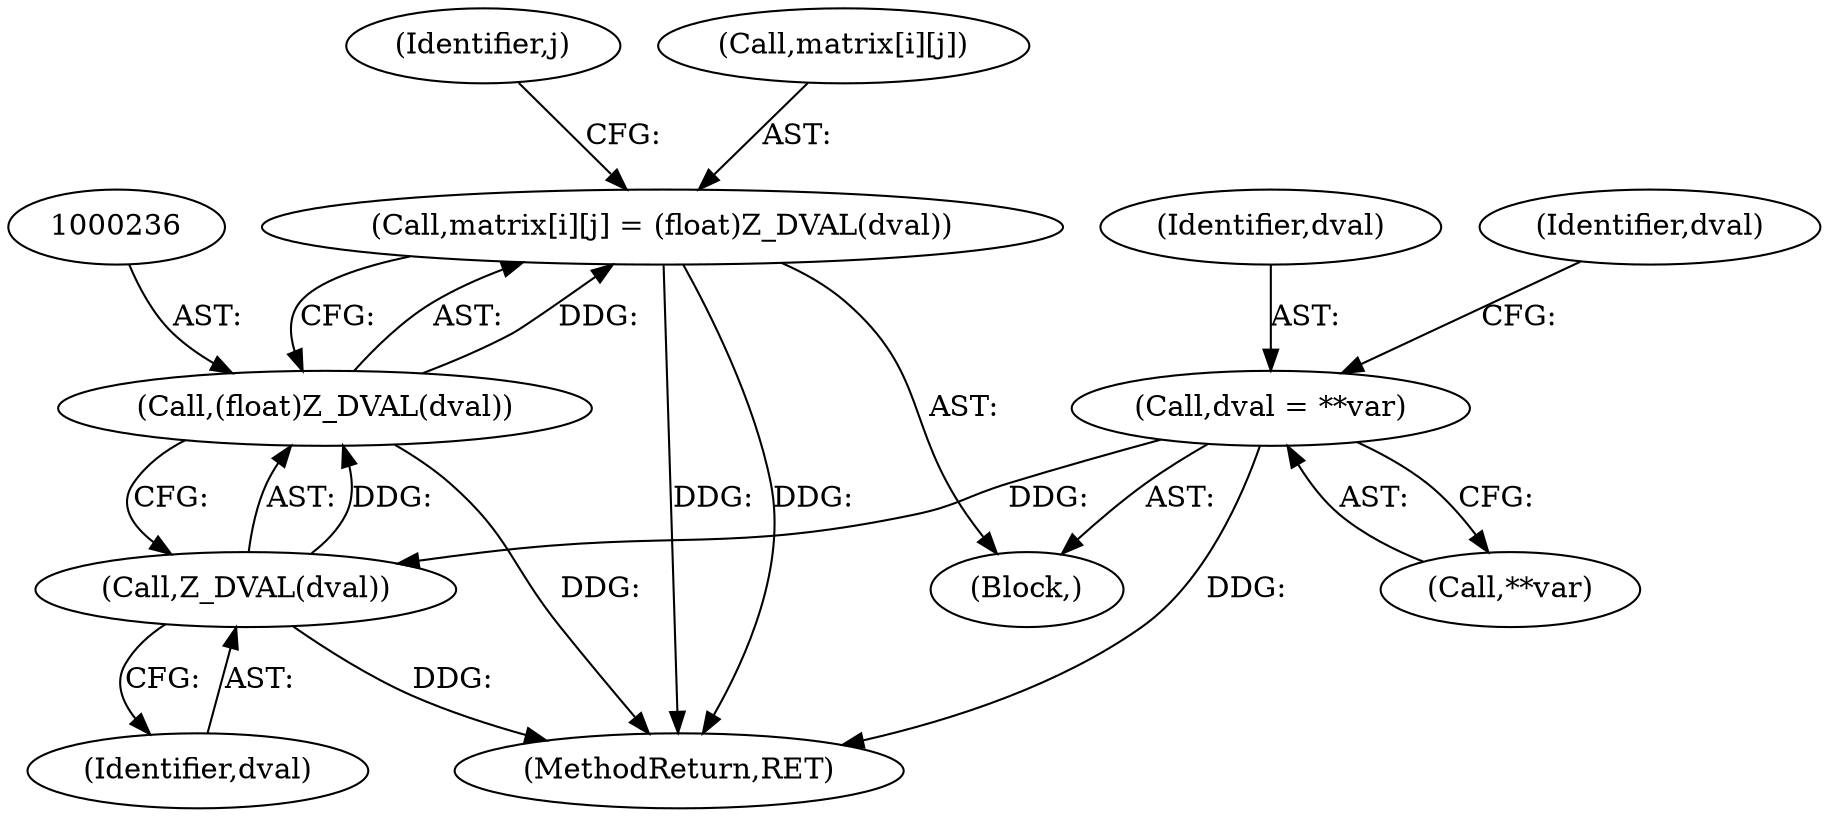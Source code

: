 digraph "0_php-src_2938329ce19cb8c4197dec146c3ec887c6f61d01_0@array" {
"1000229" [label="(Call,matrix[i][j] = (float)Z_DVAL(dval))"];
"1000235" [label="(Call,(float)Z_DVAL(dval))"];
"1000237" [label="(Call,Z_DVAL(dval))"];
"1000218" [label="(Call,dval = **var)"];
"1000219" [label="(Identifier,dval)"];
"1000229" [label="(Call,matrix[i][j] = (float)Z_DVAL(dval))"];
"1000237" [label="(Call,Z_DVAL(dval))"];
"1000220" [label="(Call,**var)"];
"1000272" [label="(MethodReturn,RET)"];
"1000197" [label="(Identifier,j)"];
"1000218" [label="(Call,dval = **var)"];
"1000225" [label="(Identifier,dval)"];
"1000238" [label="(Identifier,dval)"];
"1000235" [label="(Call,(float)Z_DVAL(dval))"];
"1000230" [label="(Call,matrix[i][j])"];
"1000216" [label="(Block,)"];
"1000229" -> "1000216"  [label="AST: "];
"1000229" -> "1000235"  [label="CFG: "];
"1000230" -> "1000229"  [label="AST: "];
"1000235" -> "1000229"  [label="AST: "];
"1000197" -> "1000229"  [label="CFG: "];
"1000229" -> "1000272"  [label="DDG: "];
"1000229" -> "1000272"  [label="DDG: "];
"1000235" -> "1000229"  [label="DDG: "];
"1000235" -> "1000237"  [label="CFG: "];
"1000236" -> "1000235"  [label="AST: "];
"1000237" -> "1000235"  [label="AST: "];
"1000235" -> "1000272"  [label="DDG: "];
"1000237" -> "1000235"  [label="DDG: "];
"1000237" -> "1000238"  [label="CFG: "];
"1000238" -> "1000237"  [label="AST: "];
"1000237" -> "1000272"  [label="DDG: "];
"1000218" -> "1000237"  [label="DDG: "];
"1000218" -> "1000216"  [label="AST: "];
"1000218" -> "1000220"  [label="CFG: "];
"1000219" -> "1000218"  [label="AST: "];
"1000220" -> "1000218"  [label="AST: "];
"1000225" -> "1000218"  [label="CFG: "];
"1000218" -> "1000272"  [label="DDG: "];
}
